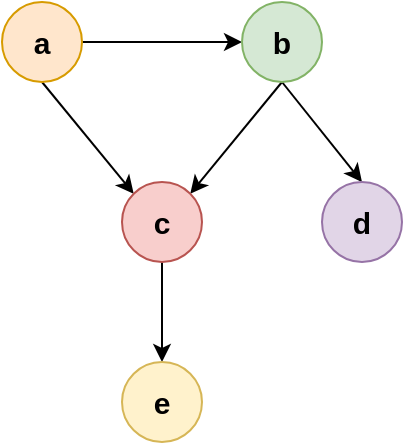 <mxfile version="12.9.11" type="device"><diagram id="iNhhkC84KF8oIv-khq14" name="Page-1"><mxGraphModel dx="1422" dy="714" grid="1" gridSize="10" guides="1" tooltips="1" connect="1" arrows="1" fold="1" page="1" pageScale="1" pageWidth="827" pageHeight="1169" math="0" shadow="0"><root><mxCell id="0"/><mxCell id="1" parent="0"/><mxCell id="5O8TvY5DRP9L5428elmU-4" style="edgeStyle=orthogonalEdgeStyle;rounded=0;orthogonalLoop=1;jettySize=auto;html=1;exitX=1;exitY=0.5;exitDx=0;exitDy=0;entryX=0;entryY=0.5;entryDx=0;entryDy=0;" edge="1" parent="1" source="5O8TvY5DRP9L5428elmU-1" target="5O8TvY5DRP9L5428elmU-2"><mxGeometry relative="1" as="geometry"/></mxCell><mxCell id="5O8TvY5DRP9L5428elmU-9" style="edgeStyle=none;rounded=0;orthogonalLoop=1;jettySize=auto;html=1;exitX=0.5;exitY=1;exitDx=0;exitDy=0;entryX=0;entryY=0;entryDx=0;entryDy=0;" edge="1" parent="1" source="5O8TvY5DRP9L5428elmU-1" target="5O8TvY5DRP9L5428elmU-3"><mxGeometry relative="1" as="geometry"/></mxCell><mxCell id="5O8TvY5DRP9L5428elmU-1" value="&lt;b&gt;&lt;font style=&quot;font-size: 15px&quot;&gt;a&lt;/font&gt;&lt;/b&gt;" style="ellipse;whiteSpace=wrap;html=1;aspect=fixed;fillColor=#ffe6cc;strokeColor=#d79b00;" vertex="1" parent="1"><mxGeometry x="150" y="100" width="40" height="40" as="geometry"/></mxCell><mxCell id="5O8TvY5DRP9L5428elmU-10" style="edgeStyle=none;rounded=0;orthogonalLoop=1;jettySize=auto;html=1;exitX=0.5;exitY=1;exitDx=0;exitDy=0;entryX=1;entryY=0;entryDx=0;entryDy=0;" edge="1" parent="1" source="5O8TvY5DRP9L5428elmU-2" target="5O8TvY5DRP9L5428elmU-3"><mxGeometry relative="1" as="geometry"/></mxCell><mxCell id="5O8TvY5DRP9L5428elmU-12" style="edgeStyle=none;rounded=0;orthogonalLoop=1;jettySize=auto;html=1;exitX=0.5;exitY=1;exitDx=0;exitDy=0;entryX=0.5;entryY=0;entryDx=0;entryDy=0;" edge="1" parent="1" source="5O8TvY5DRP9L5428elmU-2" target="5O8TvY5DRP9L5428elmU-11"><mxGeometry relative="1" as="geometry"/></mxCell><mxCell id="5O8TvY5DRP9L5428elmU-2" value="&lt;b&gt;&lt;font style=&quot;font-size: 15px&quot;&gt;b&lt;/font&gt;&lt;/b&gt;" style="ellipse;whiteSpace=wrap;html=1;aspect=fixed;fillColor=#d5e8d4;strokeColor=#82b366;" vertex="1" parent="1"><mxGeometry x="270" y="100" width="40" height="40" as="geometry"/></mxCell><mxCell id="5O8TvY5DRP9L5428elmU-14" style="edgeStyle=none;rounded=0;orthogonalLoop=1;jettySize=auto;html=1;exitX=0.5;exitY=1;exitDx=0;exitDy=0;" edge="1" parent="1" source="5O8TvY5DRP9L5428elmU-3" target="5O8TvY5DRP9L5428elmU-13"><mxGeometry relative="1" as="geometry"/></mxCell><mxCell id="5O8TvY5DRP9L5428elmU-3" value="&lt;b&gt;&lt;font style=&quot;font-size: 15px&quot;&gt;c&lt;/font&gt;&lt;/b&gt;" style="ellipse;whiteSpace=wrap;html=1;aspect=fixed;fillColor=#f8cecc;strokeColor=#b85450;" vertex="1" parent="1"><mxGeometry x="210" y="190" width="40" height="40" as="geometry"/></mxCell><mxCell id="5O8TvY5DRP9L5428elmU-11" value="&lt;b&gt;&lt;font style=&quot;font-size: 15px&quot;&gt;d&lt;/font&gt;&lt;/b&gt;" style="ellipse;whiteSpace=wrap;html=1;aspect=fixed;fillColor=#e1d5e7;strokeColor=#9673a6;" vertex="1" parent="1"><mxGeometry x="310" y="190" width="40" height="40" as="geometry"/></mxCell><mxCell id="5O8TvY5DRP9L5428elmU-13" value="&lt;b&gt;&lt;font style=&quot;font-size: 15px&quot;&gt;e&lt;/font&gt;&lt;/b&gt;" style="ellipse;whiteSpace=wrap;html=1;aspect=fixed;fillColor=#fff2cc;strokeColor=#d6b656;" vertex="1" parent="1"><mxGeometry x="210" y="280" width="40" height="40" as="geometry"/></mxCell></root></mxGraphModel></diagram></mxfile>